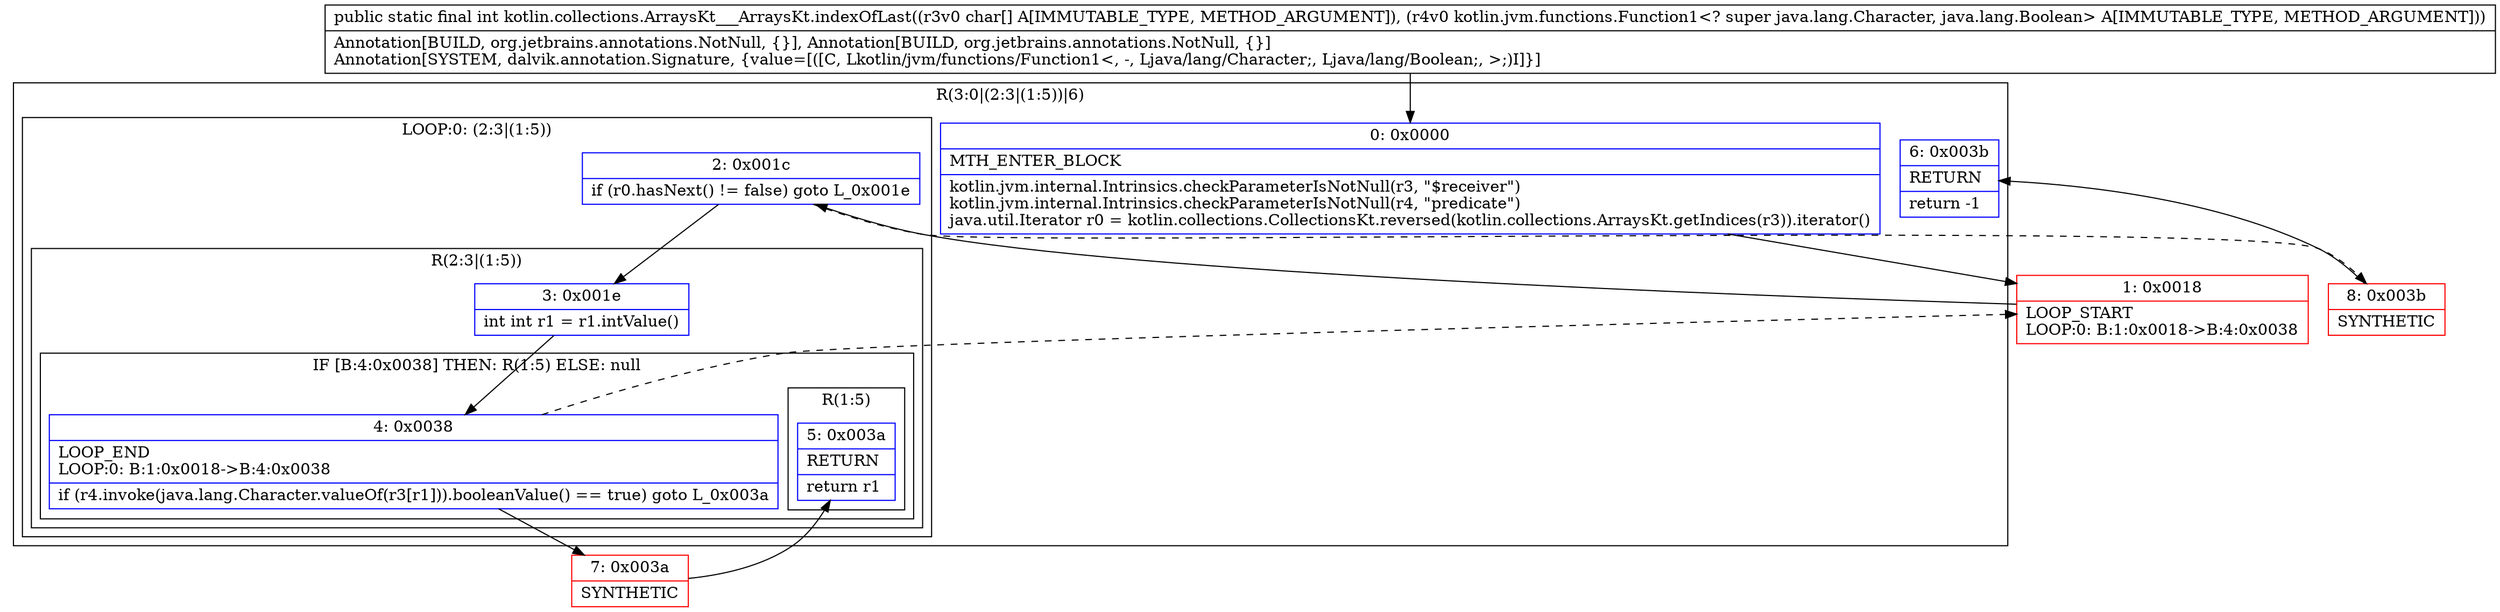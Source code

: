 digraph "CFG forkotlin.collections.ArraysKt___ArraysKt.indexOfLast([CLkotlin\/jvm\/functions\/Function1;)I" {
subgraph cluster_Region_1889250955 {
label = "R(3:0|(2:3|(1:5))|6)";
node [shape=record,color=blue];
Node_0 [shape=record,label="{0\:\ 0x0000|MTH_ENTER_BLOCK\l|kotlin.jvm.internal.Intrinsics.checkParameterIsNotNull(r3, \"$receiver\")\lkotlin.jvm.internal.Intrinsics.checkParameterIsNotNull(r4, \"predicate\")\ljava.util.Iterator r0 = kotlin.collections.CollectionsKt.reversed(kotlin.collections.ArraysKt.getIndices(r3)).iterator()\l}"];
subgraph cluster_LoopRegion_1591596997 {
label = "LOOP:0: (2:3|(1:5))";
node [shape=record,color=blue];
Node_2 [shape=record,label="{2\:\ 0x001c|if (r0.hasNext() != false) goto L_0x001e\l}"];
subgraph cluster_Region_597226865 {
label = "R(2:3|(1:5))";
node [shape=record,color=blue];
Node_3 [shape=record,label="{3\:\ 0x001e|int int r1 = r1.intValue()\l}"];
subgraph cluster_IfRegion_977484803 {
label = "IF [B:4:0x0038] THEN: R(1:5) ELSE: null";
node [shape=record,color=blue];
Node_4 [shape=record,label="{4\:\ 0x0038|LOOP_END\lLOOP:0: B:1:0x0018\-\>B:4:0x0038\l|if (r4.invoke(java.lang.Character.valueOf(r3[r1])).booleanValue() == true) goto L_0x003a\l}"];
subgraph cluster_Region_521799227 {
label = "R(1:5)";
node [shape=record,color=blue];
Node_5 [shape=record,label="{5\:\ 0x003a|RETURN\l|return r1\l}"];
}
}
}
}
Node_6 [shape=record,label="{6\:\ 0x003b|RETURN\l|return \-1\l}"];
}
Node_1 [shape=record,color=red,label="{1\:\ 0x0018|LOOP_START\lLOOP:0: B:1:0x0018\-\>B:4:0x0038\l}"];
Node_7 [shape=record,color=red,label="{7\:\ 0x003a|SYNTHETIC\l}"];
Node_8 [shape=record,color=red,label="{8\:\ 0x003b|SYNTHETIC\l}"];
MethodNode[shape=record,label="{public static final int kotlin.collections.ArraysKt___ArraysKt.indexOfLast((r3v0 char[] A[IMMUTABLE_TYPE, METHOD_ARGUMENT]), (r4v0 kotlin.jvm.functions.Function1\<? super java.lang.Character, java.lang.Boolean\> A[IMMUTABLE_TYPE, METHOD_ARGUMENT]))  | Annotation[BUILD, org.jetbrains.annotations.NotNull, \{\}], Annotation[BUILD, org.jetbrains.annotations.NotNull, \{\}]\lAnnotation[SYSTEM, dalvik.annotation.Signature, \{value=[([C, Lkotlin\/jvm\/functions\/Function1\<, \-, Ljava\/lang\/Character;, Ljava\/lang\/Boolean;, \>;)I]\}]\l}"];
MethodNode -> Node_0;
Node_0 -> Node_1;
Node_2 -> Node_3;
Node_2 -> Node_8[style=dashed];
Node_3 -> Node_4;
Node_4 -> Node_1[style=dashed];
Node_4 -> Node_7;
Node_1 -> Node_2;
Node_7 -> Node_5;
Node_8 -> Node_6;
}

